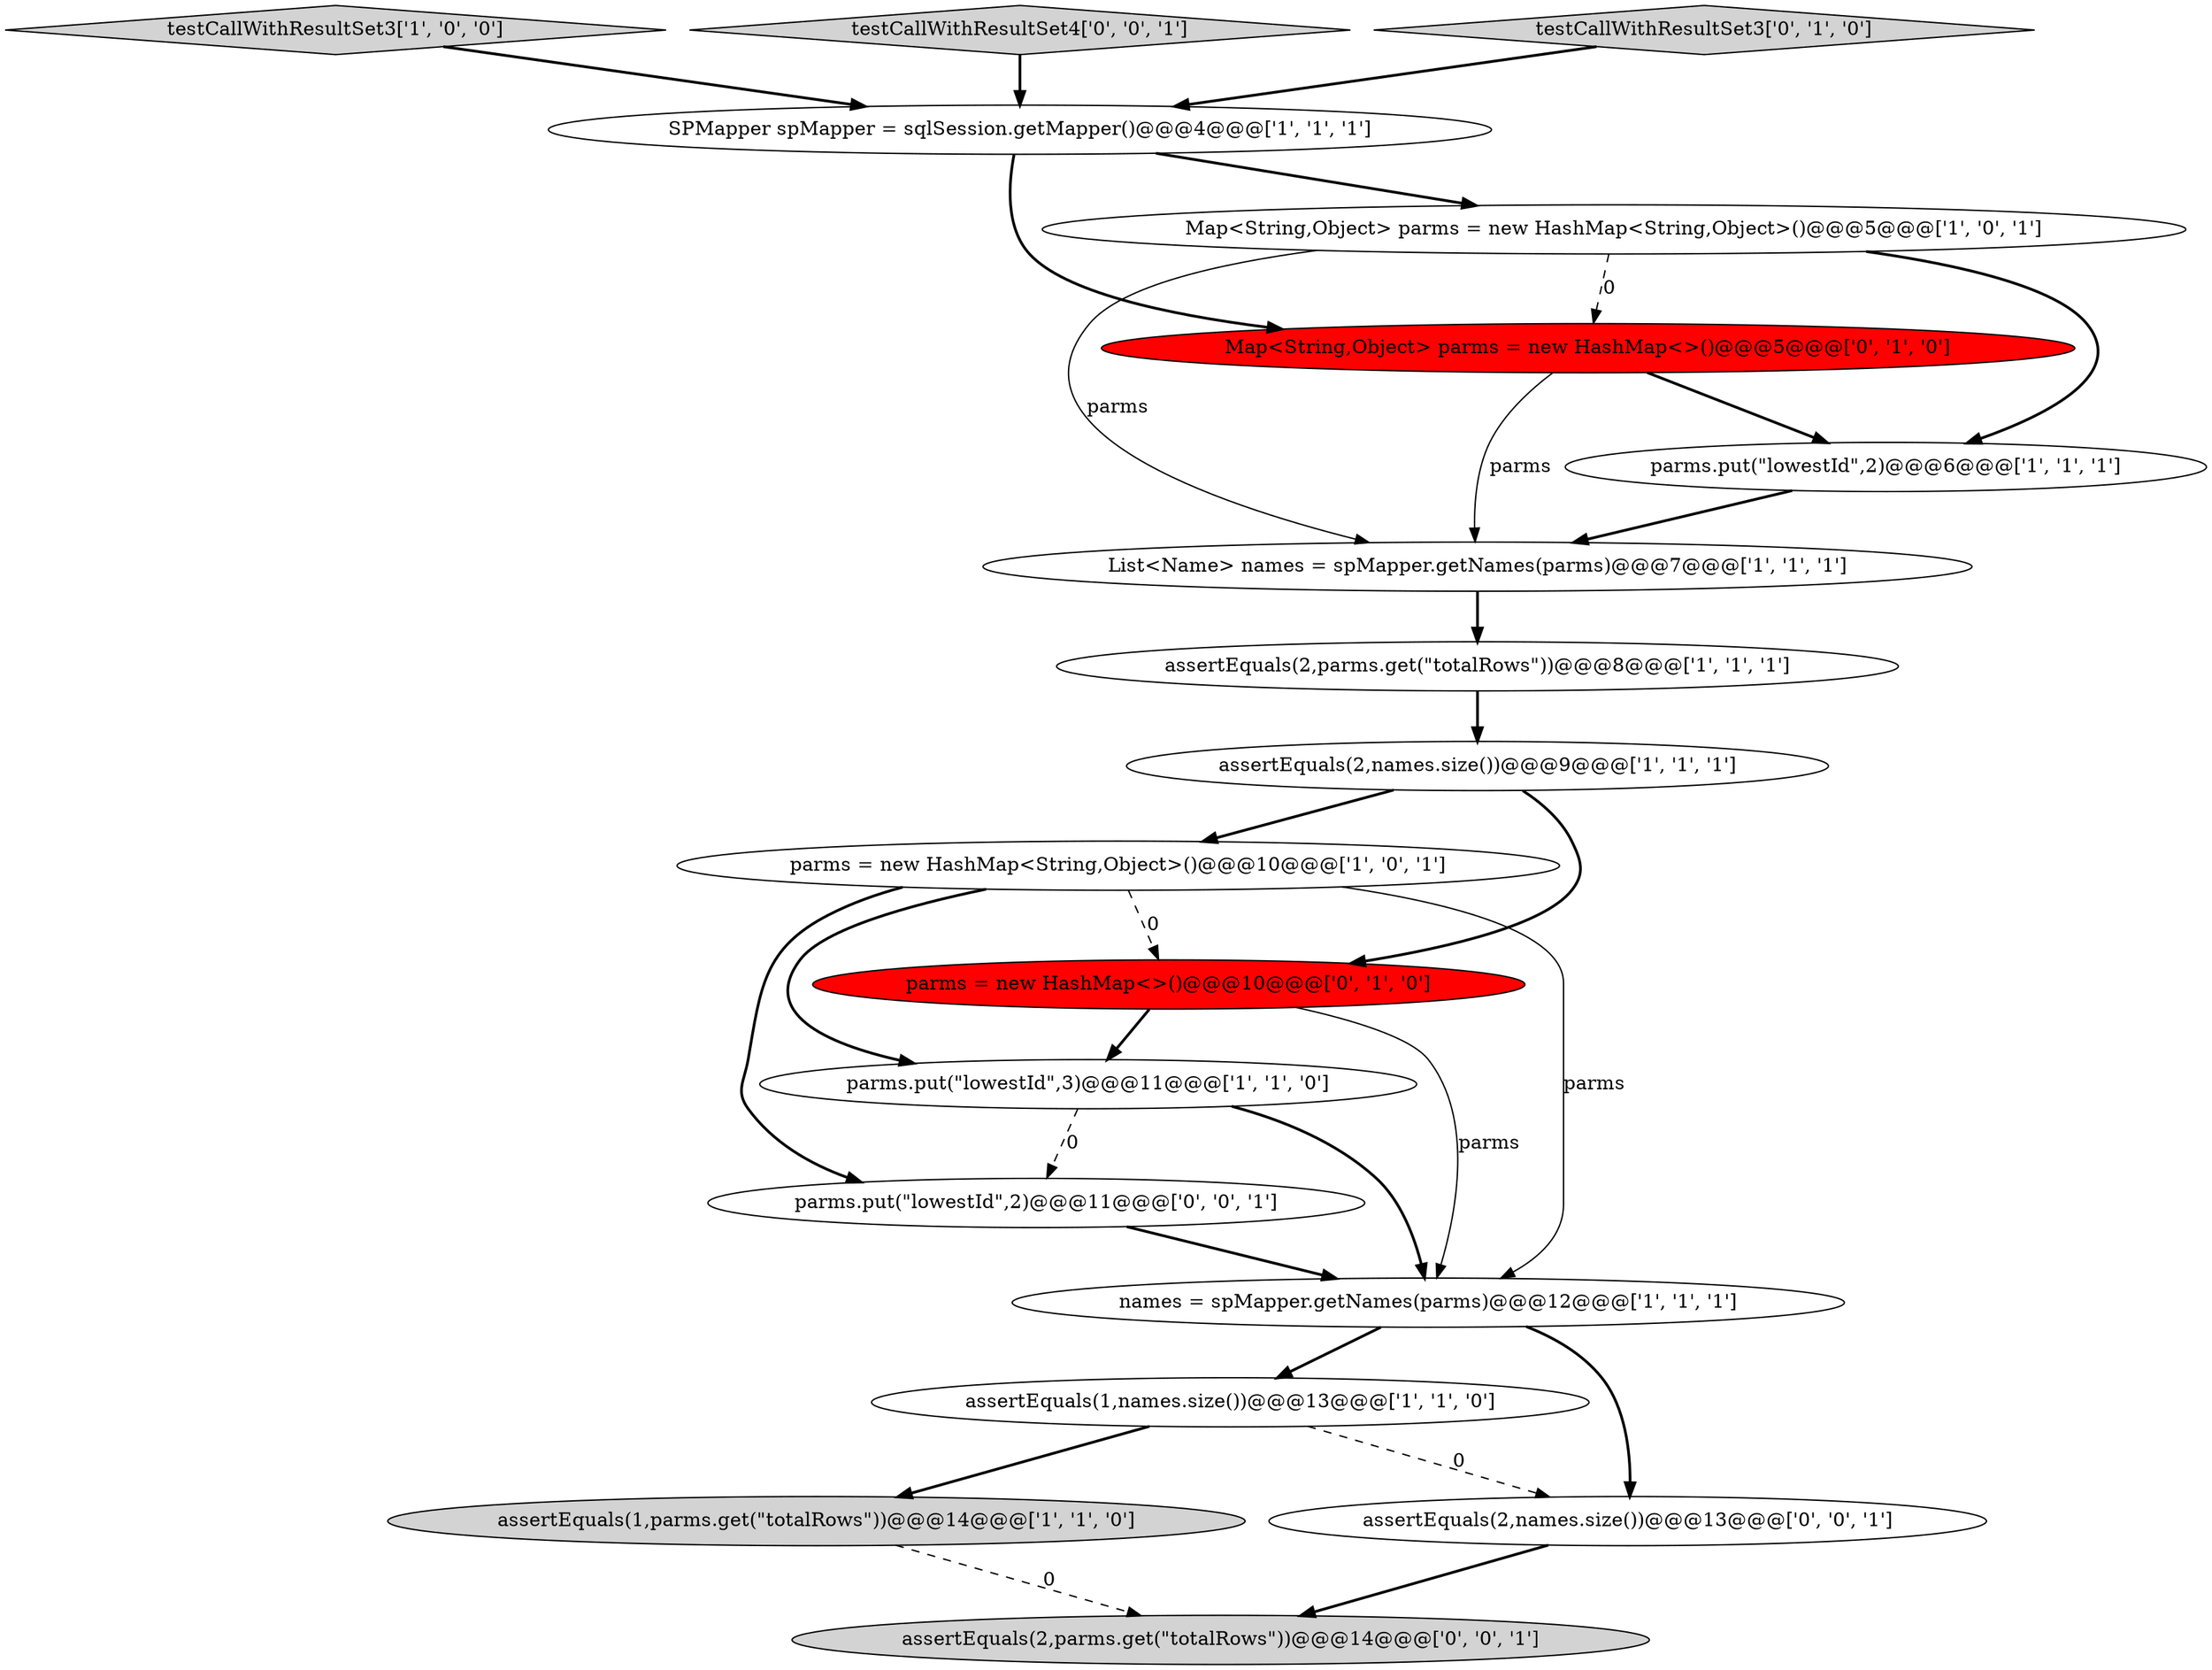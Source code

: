 digraph {
1 [style = filled, label = "assertEquals(1,names.size())@@@13@@@['1', '1', '0']", fillcolor = white, shape = ellipse image = "AAA0AAABBB1BBB"];
6 [style = filled, label = "testCallWithResultSet3['1', '0', '0']", fillcolor = lightgray, shape = diamond image = "AAA0AAABBB1BBB"];
10 [style = filled, label = "Map<String,Object> parms = new HashMap<String,Object>()@@@5@@@['1', '0', '1']", fillcolor = white, shape = ellipse image = "AAA0AAABBB1BBB"];
5 [style = filled, label = "List<Name> names = spMapper.getNames(parms)@@@7@@@['1', '1', '1']", fillcolor = white, shape = ellipse image = "AAA0AAABBB1BBB"];
16 [style = filled, label = "testCallWithResultSet4['0', '0', '1']", fillcolor = lightgray, shape = diamond image = "AAA0AAABBB3BBB"];
11 [style = filled, label = "assertEquals(2,names.size())@@@9@@@['1', '1', '1']", fillcolor = white, shape = ellipse image = "AAA0AAABBB1BBB"];
9 [style = filled, label = "assertEquals(1,parms.get(\"totalRows\"))@@@14@@@['1', '1', '0']", fillcolor = lightgray, shape = ellipse image = "AAA0AAABBB1BBB"];
18 [style = filled, label = "assertEquals(2,parms.get(\"totalRows\"))@@@14@@@['0', '0', '1']", fillcolor = lightgray, shape = ellipse image = "AAA0AAABBB3BBB"];
13 [style = filled, label = "parms = new HashMap<>()@@@10@@@['0', '1', '0']", fillcolor = red, shape = ellipse image = "AAA1AAABBB2BBB"];
7 [style = filled, label = "names = spMapper.getNames(parms)@@@12@@@['1', '1', '1']", fillcolor = white, shape = ellipse image = "AAA0AAABBB1BBB"];
14 [style = filled, label = "testCallWithResultSet3['0', '1', '0']", fillcolor = lightgray, shape = diamond image = "AAA0AAABBB2BBB"];
4 [style = filled, label = "parms.put(\"lowestId\",2)@@@6@@@['1', '1', '1']", fillcolor = white, shape = ellipse image = "AAA0AAABBB1BBB"];
12 [style = filled, label = "Map<String,Object> parms = new HashMap<>()@@@5@@@['0', '1', '0']", fillcolor = red, shape = ellipse image = "AAA1AAABBB2BBB"];
0 [style = filled, label = "parms = new HashMap<String,Object>()@@@10@@@['1', '0', '1']", fillcolor = white, shape = ellipse image = "AAA0AAABBB1BBB"];
17 [style = filled, label = "assertEquals(2,names.size())@@@13@@@['0', '0', '1']", fillcolor = white, shape = ellipse image = "AAA0AAABBB3BBB"];
15 [style = filled, label = "parms.put(\"lowestId\",2)@@@11@@@['0', '0', '1']", fillcolor = white, shape = ellipse image = "AAA0AAABBB3BBB"];
3 [style = filled, label = "parms.put(\"lowestId\",3)@@@11@@@['1', '1', '0']", fillcolor = white, shape = ellipse image = "AAA0AAABBB1BBB"];
2 [style = filled, label = "SPMapper spMapper = sqlSession.getMapper()@@@4@@@['1', '1', '1']", fillcolor = white, shape = ellipse image = "AAA0AAABBB1BBB"];
8 [style = filled, label = "assertEquals(2,parms.get(\"totalRows\"))@@@8@@@['1', '1', '1']", fillcolor = white, shape = ellipse image = "AAA0AAABBB1BBB"];
0->3 [style = bold, label=""];
5->8 [style = bold, label=""];
7->1 [style = bold, label=""];
7->17 [style = bold, label=""];
15->7 [style = bold, label=""];
13->7 [style = solid, label="parms"];
12->5 [style = solid, label="parms"];
9->18 [style = dashed, label="0"];
10->12 [style = dashed, label="0"];
16->2 [style = bold, label=""];
2->10 [style = bold, label=""];
0->15 [style = bold, label=""];
10->5 [style = solid, label="parms"];
1->9 [style = bold, label=""];
2->12 [style = bold, label=""];
0->7 [style = solid, label="parms"];
6->2 [style = bold, label=""];
11->0 [style = bold, label=""];
1->17 [style = dashed, label="0"];
13->3 [style = bold, label=""];
12->4 [style = bold, label=""];
3->7 [style = bold, label=""];
11->13 [style = bold, label=""];
0->13 [style = dashed, label="0"];
10->4 [style = bold, label=""];
3->15 [style = dashed, label="0"];
14->2 [style = bold, label=""];
8->11 [style = bold, label=""];
4->5 [style = bold, label=""];
17->18 [style = bold, label=""];
}
